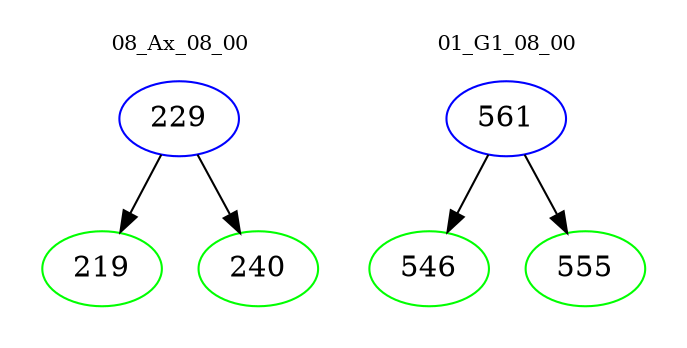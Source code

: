 digraph{
subgraph cluster_0 {
color = white
label = "08_Ax_08_00";
fontsize=10;
T0_229 [label="229", color="blue"]
T0_229 -> T0_219 [color="black"]
T0_219 [label="219", color="green"]
T0_229 -> T0_240 [color="black"]
T0_240 [label="240", color="green"]
}
subgraph cluster_1 {
color = white
label = "01_G1_08_00";
fontsize=10;
T1_561 [label="561", color="blue"]
T1_561 -> T1_546 [color="black"]
T1_546 [label="546", color="green"]
T1_561 -> T1_555 [color="black"]
T1_555 [label="555", color="green"]
}
}
